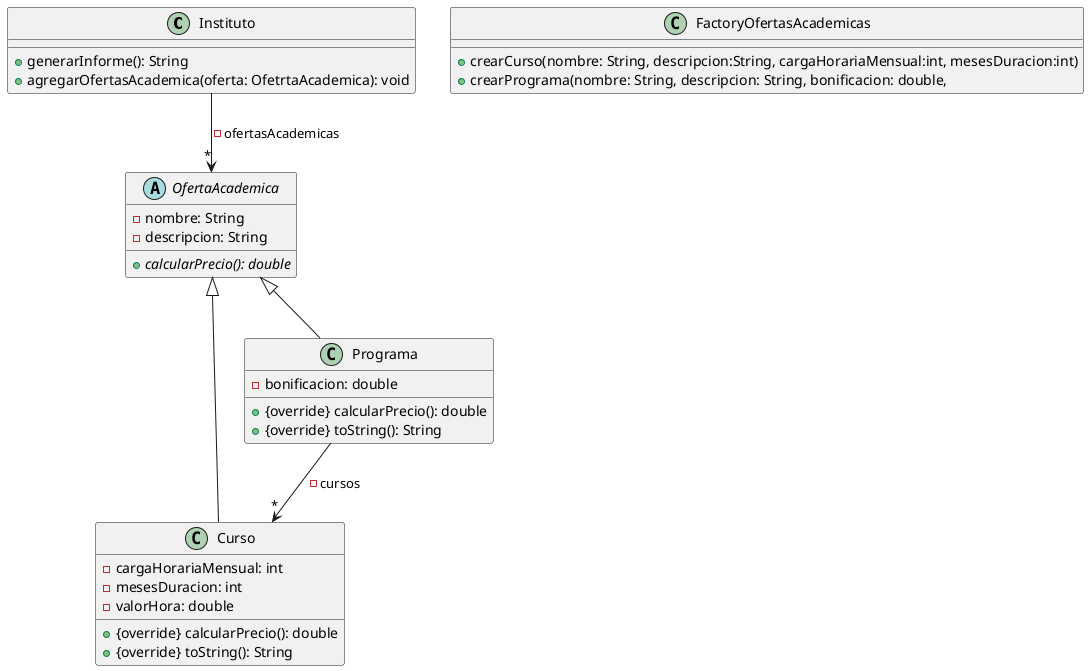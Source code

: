 @startuml
class Instituto{
    + generarInforme(): String
    + agregarOfertasAcademica(oferta: OfetrtaAcademica): void
}

class FactoryOfertasAcademicas{
    + crearCurso(nombre: String, descripcion:String, cargaHorariaMensual:int, mesesDuracion:int)
    + crearPrograma(nombre: String, descripcion: String, bonificacion: double,
}

abstract OfertaAcademica{
    - nombre: String
    - descripcion: String
    + {abstract} calcularPrecio(): double
}

class Curso{
    - cargaHorariaMensual: int
    - mesesDuracion: int
    - valorHora: double
    + {override} calcularPrecio(): double
    + {override} toString(): String
}

class Programa{
    - bonificacion: double
    + {override} calcularPrecio(): double
    + {override} toString(): String
}

Programa --> "*" Curso : -cursos
Instituto --> "*" OfertaAcademica: -ofertasAcademicas
Programa -up-|> OfertaAcademica
Curso -up-|> OfertaAcademica


@enduml